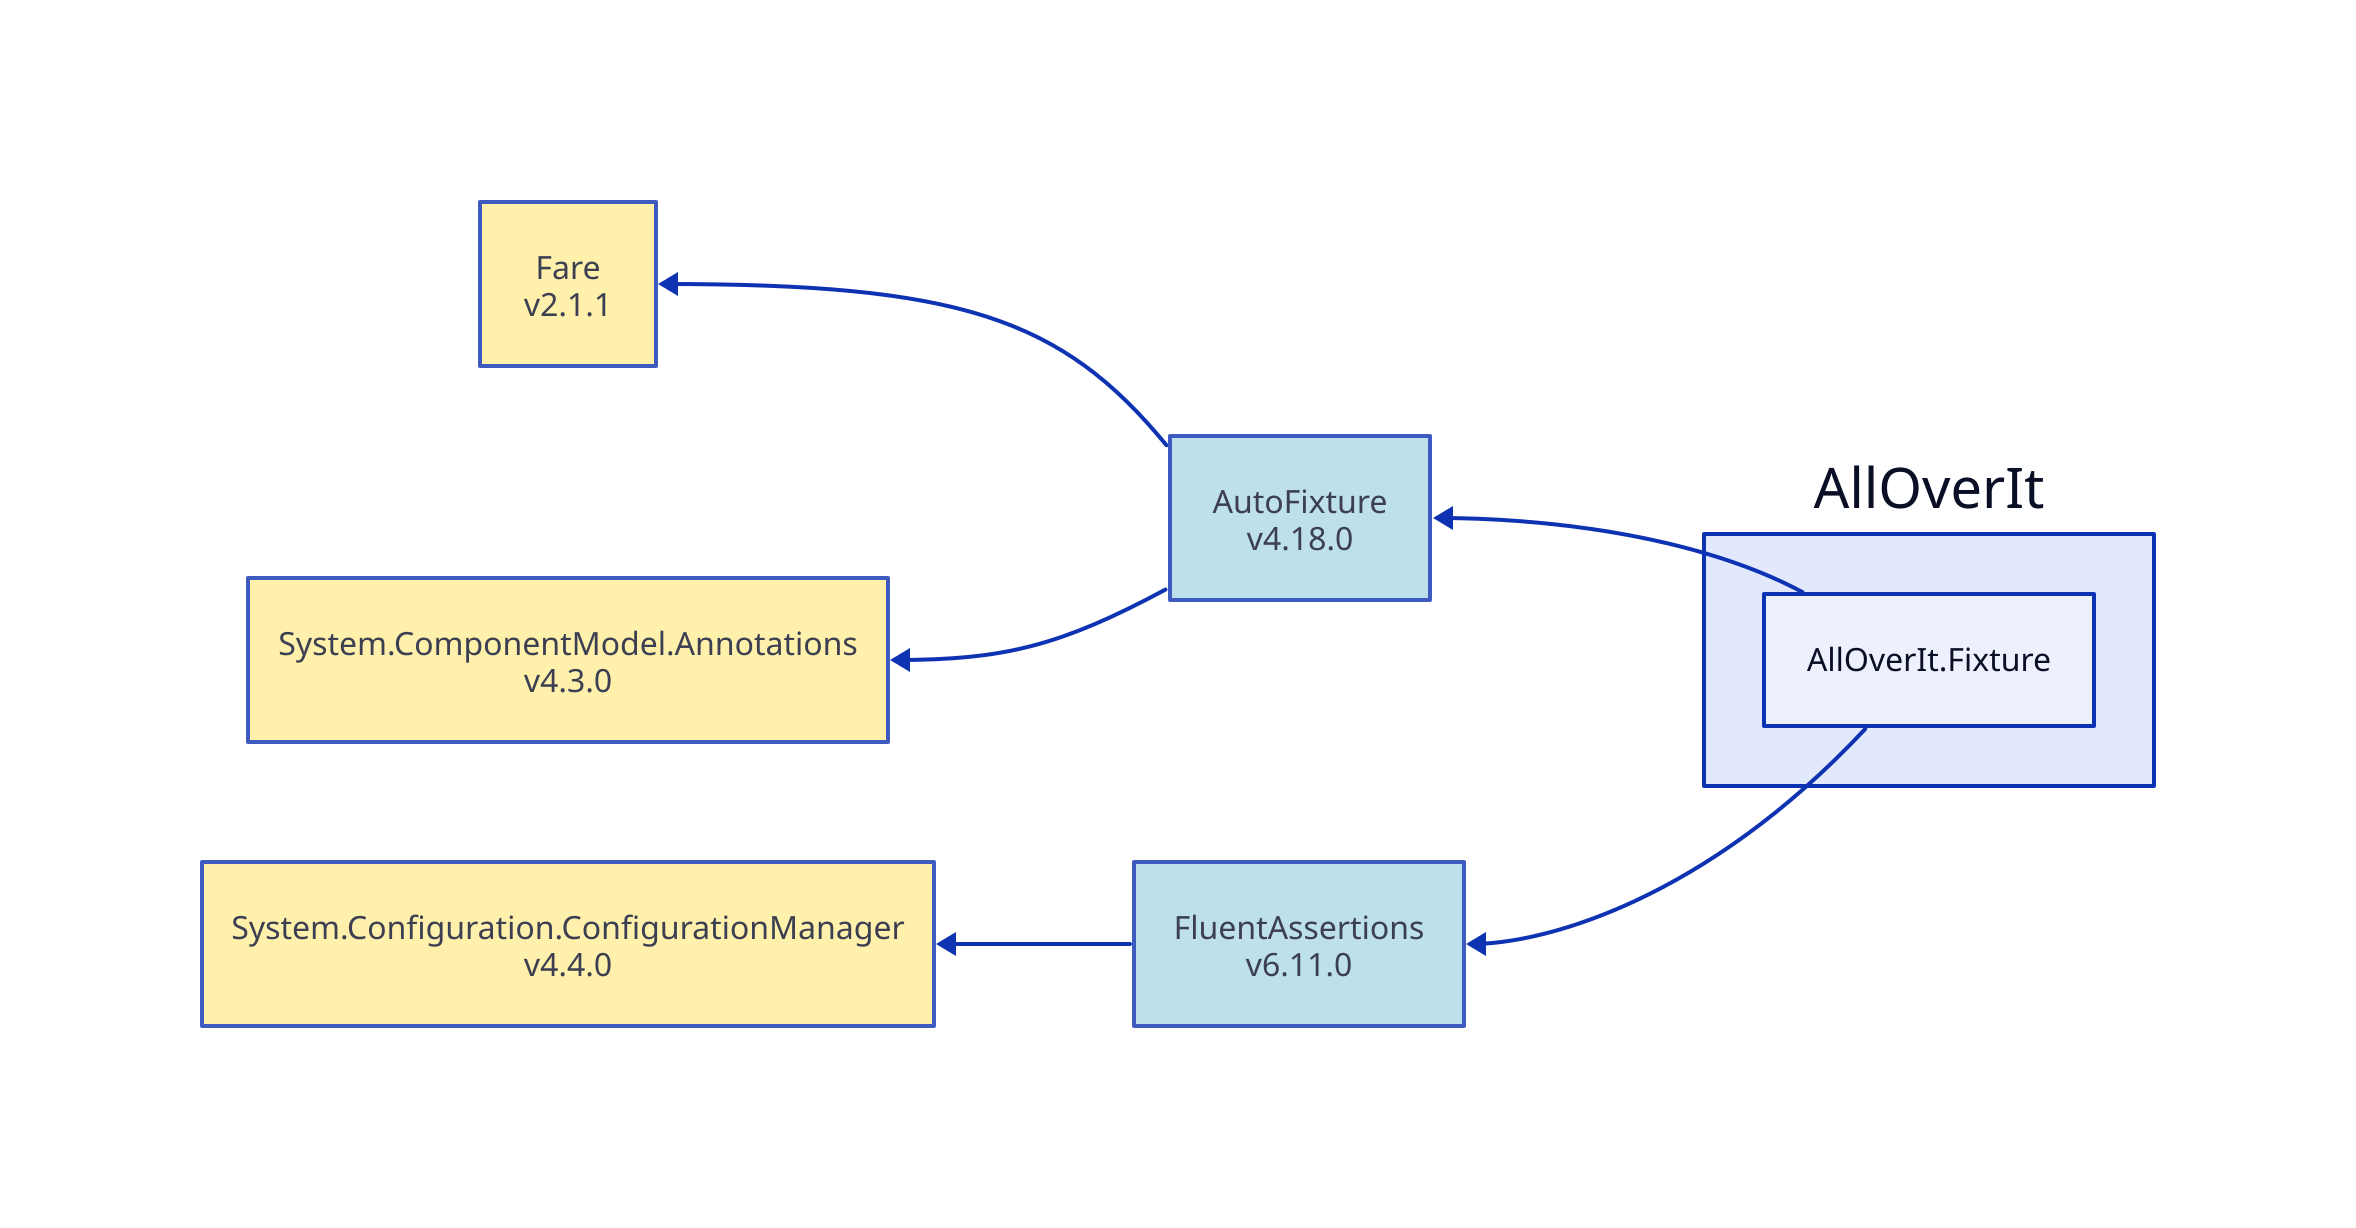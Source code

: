 direction: left

aoi: AllOverIt
aoi.alloverit-fixture: AllOverIt.Fixture
autofixture_4-18-0: AutoFixture\nv4.18.0
autofixture_4-18-0.style.fill: "#ADD8E6"
autofixture_4-18-0.style.opacity: 0.8
fare_2-1-1: Fare\nv2.1.1
fare_2-1-1.style.fill: "#FFEC96"
fare_2-1-1.style.opacity: 0.8
fare_2-1-1 <- autofixture_4-18-0
system-componentmodel-annotations_4-3-0: System.ComponentModel.Annotations\nv4.3.0
system-componentmodel-annotations_4-3-0.style.fill: "#FFEC96"
system-componentmodel-annotations_4-3-0.style.opacity: 0.8
system-componentmodel-annotations_4-3-0 <- autofixture_4-18-0
autofixture_4-18-0 <- aoi.alloverit-fixture
fluentassertions_6-11-0: FluentAssertions\nv6.11.0
fluentassertions_6-11-0.style.fill: "#ADD8E6"
fluentassertions_6-11-0.style.opacity: 0.8
system-configuration-configurationmanager_4-4-0: System.Configuration.ConfigurationManager\nv4.4.0
system-configuration-configurationmanager_4-4-0.style.fill: "#FFEC96"
system-configuration-configurationmanager_4-4-0.style.opacity: 0.8
system-configuration-configurationmanager_4-4-0 <- fluentassertions_6-11-0
fluentassertions_6-11-0 <- aoi.alloverit-fixture
